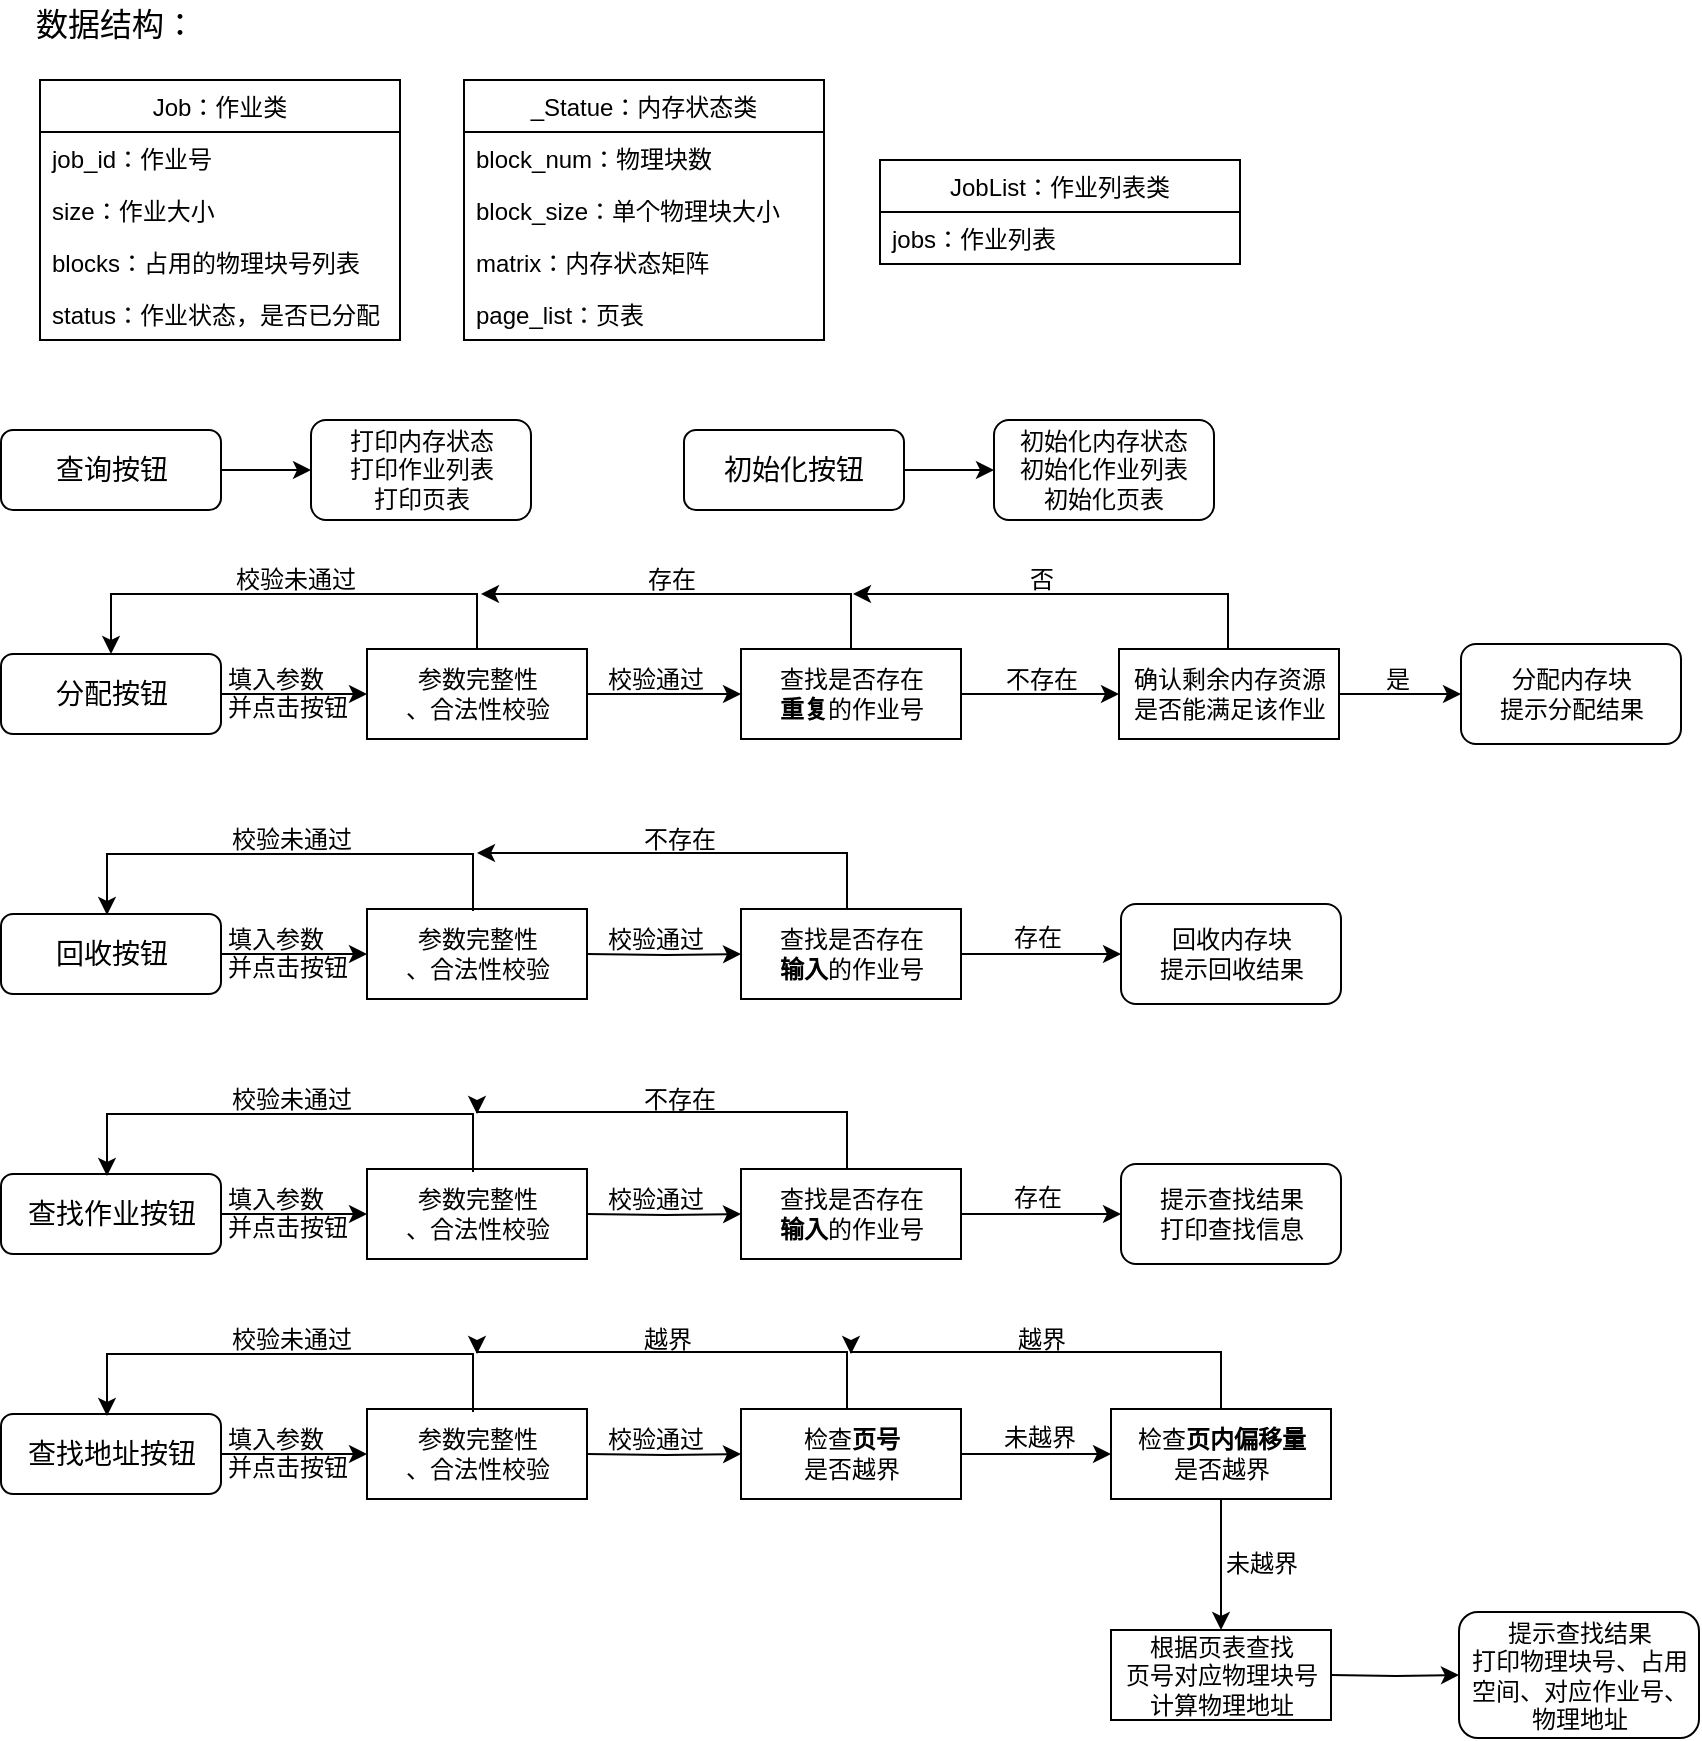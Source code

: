 <mxfile version="12.2.4" pages="1"><diagram id="gm6AOP9mkWYlEqABVuvs" name="Page-1"><mxGraphModel dx="976" dy="536" grid="1" gridSize="10" guides="1" tooltips="1" connect="1" arrows="1" fold="1" page="1" pageScale="1" pageWidth="850" pageHeight="1100" math="0" shadow="0"><root><mxCell id="0"/><mxCell id="1" parent="0"/><mxCell id="2" value="&lt;font style=&quot;font-size: 14px&quot;&gt;分配按钮&lt;/font&gt;" style="rounded=1;whiteSpace=wrap;html=1;" parent="1" vertex="1"><mxGeometry x="0.5" y="367" width="110" height="40" as="geometry"/></mxCell><mxCell id="25" value="" style="edgeStyle=orthogonalEdgeStyle;rounded=0;orthogonalLoop=1;jettySize=auto;html=1;" parent="1" source="5" target="24" edge="1"><mxGeometry relative="1" as="geometry"/></mxCell><mxCell id="5" value="参数完整性&lt;br&gt;、合法性校验" style="rounded=0;whiteSpace=wrap;html=1;" parent="1" vertex="1"><mxGeometry x="183.5" y="364.5" width="110" height="45" as="geometry"/></mxCell><mxCell id="33" value="" style="edgeStyle=orthogonalEdgeStyle;rounded=0;orthogonalLoop=1;jettySize=auto;html=1;" parent="1" source="24" target="32" edge="1"><mxGeometry relative="1" as="geometry"/></mxCell><mxCell id="24" value="查找是否存在&lt;br&gt;&lt;b&gt;重复&lt;/b&gt;的作业号" style="rounded=0;whiteSpace=wrap;html=1;" parent="1" vertex="1"><mxGeometry x="370.5" y="364.5" width="110" height="45" as="geometry"/></mxCell><mxCell id="41" value="" style="edgeStyle=orthogonalEdgeStyle;rounded=0;orthogonalLoop=1;jettySize=auto;html=1;entryX=0;entryY=0.5;entryDx=0;entryDy=0;" parent="1" source="32" target="43" edge="1"><mxGeometry relative="1" as="geometry"><mxPoint x="720.5" y="387" as="targetPoint"/></mxGeometry></mxCell><mxCell id="32" value="确认剩余内存资源&lt;br&gt;是否能满足该作业" style="rounded=0;whiteSpace=wrap;html=1;" parent="1" vertex="1"><mxGeometry x="559.5" y="364.5" width="110" height="45" as="geometry"/></mxCell><mxCell id="7" value="" style="endArrow=classic;html=1;entryX=0;entryY=0.5;entryDx=0;entryDy=0;" parent="1" target="5" edge="1"><mxGeometry width="50" height="50" relative="1" as="geometry"><mxPoint x="110.5" y="387" as="sourcePoint"/><mxPoint x="315.5" y="187" as="targetPoint"/></mxGeometry></mxCell><mxCell id="14" value="填入参数&lt;br&gt;并点击按钮" style="text;html=1;resizable=0;points=[];autosize=1;align=left;verticalAlign=top;spacingTop=-4;" parent="1" vertex="1"><mxGeometry x="111.5" y="370" width="80" height="30" as="geometry"/></mxCell><mxCell id="26" value="校验通过" style="text;html=1;resizable=0;points=[];autosize=1;align=left;verticalAlign=top;spacingTop=-4;" parent="1" vertex="1"><mxGeometry x="302" y="370" width="60" height="20" as="geometry"/></mxCell><mxCell id="27" value="" style="endArrow=classic;html=1;entryX=0.5;entryY=0;entryDx=0;entryDy=0;edgeStyle=orthogonalEdgeStyle;exitX=0.5;exitY=0;exitDx=0;exitDy=0;rounded=0;" parent="1" source="5" target="2" edge="1"><mxGeometry width="50" height="50" relative="1" as="geometry"><mxPoint x="80.5" y="307" as="sourcePoint"/><mxPoint x="50.5" y="617" as="targetPoint"/><Array as="points"><mxPoint x="238.5" y="337"/><mxPoint x="55.5" y="337"/></Array></mxGeometry></mxCell><mxCell id="28" value="校验未通过" style="text;html=1;resizable=0;points=[];autosize=1;align=left;verticalAlign=top;spacingTop=-4;" parent="1" vertex="1"><mxGeometry x="115.5" y="320" width="80" height="20" as="geometry"/></mxCell><mxCell id="30" value="" style="endArrow=classic;html=1;edgeStyle=orthogonalEdgeStyle;rounded=0;exitX=0.5;exitY=0;exitDx=0;exitDy=0;" parent="1" source="24" edge="1"><mxGeometry width="50" height="50" relative="1" as="geometry"><mxPoint x="0.5" y="667" as="sourcePoint"/><mxPoint x="240.5" y="337" as="targetPoint"/><Array as="points"><mxPoint x="425.5" y="337"/></Array></mxGeometry></mxCell><mxCell id="31" value="存在" style="text;html=1;resizable=0;points=[];autosize=1;align=left;verticalAlign=top;spacingTop=-4;" parent="1" vertex="1"><mxGeometry x="322" y="320" width="40" height="20" as="geometry"/></mxCell><mxCell id="34" value="不存在" style="text;html=1;resizable=0;points=[];autosize=1;align=left;verticalAlign=top;spacingTop=-4;" parent="1" vertex="1"><mxGeometry x="500.5" y="370" width="50" height="20" as="geometry"/></mxCell><mxCell id="37" value="" style="endArrow=classic;html=1;edgeStyle=orthogonalEdgeStyle;rounded=0;exitX=0.5;exitY=0;exitDx=0;exitDy=0;" parent="1" edge="1"><mxGeometry width="50" height="50" relative="1" as="geometry"><mxPoint x="614" y="364.5" as="sourcePoint"/><mxPoint x="426.5" y="337" as="targetPoint"/><Array as="points"><mxPoint x="614" y="336.5"/></Array></mxGeometry></mxCell><mxCell id="38" value="否" style="text;html=1;resizable=0;points=[];autosize=1;align=left;verticalAlign=top;spacingTop=-4;" parent="1" vertex="1"><mxGeometry x="512.5" y="320" width="30" height="20" as="geometry"/></mxCell><mxCell id="43" value="&lt;font style=&quot;font-size: 12px&quot;&gt;分配内存块&lt;br&gt;提示分配结果&lt;br&gt;&lt;/font&gt;" style="rounded=1;whiteSpace=wrap;html=1;" parent="1" vertex="1"><mxGeometry x="730.5" y="362" width="110" height="50" as="geometry"/></mxCell><mxCell id="44" value="是" style="text;html=1;resizable=0;points=[];autosize=1;align=left;verticalAlign=top;spacingTop=-4;" parent="1" vertex="1"><mxGeometry x="690.5" y="370" width="30" height="20" as="geometry"/></mxCell><mxCell id="61" value="&lt;font style=&quot;font-size: 14px&quot;&gt;回收按钮&lt;/font&gt;" style="rounded=1;whiteSpace=wrap;html=1;" parent="1" vertex="1"><mxGeometry x="0.5" y="497" width="110" height="40" as="geometry"/></mxCell><mxCell id="62" value="参数完整性&lt;br&gt;、合法性校验" style="rounded=0;whiteSpace=wrap;html=1;" parent="1" vertex="1"><mxGeometry x="183.5" y="494.5" width="110" height="45" as="geometry"/></mxCell><mxCell id="63" value="" style="endArrow=classic;html=1;entryX=0;entryY=0.5;entryDx=0;entryDy=0;" parent="1" target="62" edge="1"><mxGeometry width="50" height="50" relative="1" as="geometry"><mxPoint x="110.5" y="517" as="sourcePoint"/><mxPoint x="315.5" y="317" as="targetPoint"/></mxGeometry></mxCell><mxCell id="64" value="填入参数&lt;br&gt;并点击按钮" style="text;html=1;resizable=0;points=[];autosize=1;align=left;verticalAlign=top;spacingTop=-4;" parent="1" vertex="1"><mxGeometry x="111.5" y="500" width="80" height="30" as="geometry"/></mxCell><mxCell id="65" value="" style="edgeStyle=orthogonalEdgeStyle;rounded=0;orthogonalLoop=1;jettySize=auto;html=1;" parent="1" target="67" edge="1"><mxGeometry relative="1" as="geometry"><mxPoint x="293.5" y="517" as="sourcePoint"/></mxGeometry></mxCell><mxCell id="66" value="" style="edgeStyle=orthogonalEdgeStyle;rounded=0;orthogonalLoop=1;jettySize=auto;html=1;" parent="1" source="67" edge="1"><mxGeometry relative="1" as="geometry"><mxPoint x="560.5" y="517" as="targetPoint"/></mxGeometry></mxCell><mxCell id="67" value="查找是否存在&lt;br&gt;&lt;b&gt;输入&lt;/b&gt;的作业号" style="rounded=0;whiteSpace=wrap;html=1;" parent="1" vertex="1"><mxGeometry x="370.5" y="494.5" width="110" height="45" as="geometry"/></mxCell><mxCell id="68" value="校验通过" style="text;html=1;resizable=0;points=[];autosize=1;align=left;verticalAlign=top;spacingTop=-4;" parent="1" vertex="1"><mxGeometry x="302" y="500" width="60" height="20" as="geometry"/></mxCell><mxCell id="69" value="" style="endArrow=classic;html=1;entryX=0.5;entryY=0;entryDx=0;entryDy=0;edgeStyle=orthogonalEdgeStyle;exitX=0.5;exitY=0;exitDx=0;exitDy=0;rounded=0;" parent="1" edge="1"><mxGeometry width="50" height="50" relative="1" as="geometry"><mxPoint x="236.5" y="495.5" as="sourcePoint"/><mxPoint x="53.5" y="497.5" as="targetPoint"/><Array as="points"><mxPoint x="236.5" y="467"/><mxPoint x="53.5" y="467"/></Array></mxGeometry></mxCell><mxCell id="70" value="校验未通过" style="text;html=1;resizable=0;points=[];autosize=1;align=left;verticalAlign=top;spacingTop=-4;" parent="1" vertex="1"><mxGeometry x="113.5" y="450" width="80" height="20" as="geometry"/></mxCell><mxCell id="71" value="" style="endArrow=classic;html=1;edgeStyle=orthogonalEdgeStyle;rounded=0;exitX=0.5;exitY=0;exitDx=0;exitDy=0;" parent="1" edge="1"><mxGeometry width="50" height="50" relative="1" as="geometry"><mxPoint x="423.5" y="494.5" as="sourcePoint"/><mxPoint x="238.5" y="466.5" as="targetPoint"/><Array as="points"><mxPoint x="423.5" y="466"/></Array></mxGeometry></mxCell><mxCell id="72" value="不存在" style="text;html=1;resizable=0;points=[];autosize=1;align=left;verticalAlign=top;spacingTop=-4;" parent="1" vertex="1"><mxGeometry x="320" y="450" width="50" height="20" as="geometry"/></mxCell><mxCell id="73" value="存在" style="text;html=1;resizable=0;points=[];autosize=1;align=left;verticalAlign=top;spacingTop=-4;" parent="1" vertex="1"><mxGeometry x="504.5" y="499" width="40" height="20" as="geometry"/></mxCell><mxCell id="74" value="&lt;font style=&quot;font-size: 12px&quot;&gt;回收内存块&lt;br&gt;提示回收结果&lt;br&gt;&lt;/font&gt;" style="rounded=1;whiteSpace=wrap;html=1;" parent="1" vertex="1"><mxGeometry x="560.5" y="492" width="110" height="50" as="geometry"/></mxCell><mxCell id="90" value="" style="edgeStyle=orthogonalEdgeStyle;rounded=0;orthogonalLoop=1;jettySize=auto;html=1;entryX=0;entryY=0.5;entryDx=0;entryDy=0;" parent="1" source="75" target="88" edge="1"><mxGeometry relative="1" as="geometry"><mxPoint x="190.5" y="275" as="targetPoint"/></mxGeometry></mxCell><mxCell id="75" value="&lt;font style=&quot;font-size: 14px&quot;&gt;查询按钮&lt;/font&gt;" style="rounded=1;whiteSpace=wrap;html=1;" parent="1" vertex="1"><mxGeometry x="0.5" y="255" width="110" height="40" as="geometry"/></mxCell><mxCell id="88" value="&lt;font style=&quot;font-size: 12px&quot;&gt;打印内存状态&lt;br&gt;打印作业列表&lt;br&gt;打印页表&lt;br&gt;&lt;/font&gt;" style="rounded=1;whiteSpace=wrap;html=1;" parent="1" vertex="1"><mxGeometry x="155.5" y="250" width="110" height="50" as="geometry"/></mxCell><mxCell id="93" value="" style="edgeStyle=orthogonalEdgeStyle;rounded=0;orthogonalLoop=1;jettySize=auto;html=1;entryX=0;entryY=0.5;entryDx=0;entryDy=0;" parent="1" source="94" target="95" edge="1"><mxGeometry relative="1" as="geometry"><mxPoint x="532" y="275" as="targetPoint"/></mxGeometry></mxCell><mxCell id="94" value="&lt;font style=&quot;font-size: 14px&quot;&gt;初始化按钮&lt;/font&gt;" style="rounded=1;whiteSpace=wrap;html=1;" parent="1" vertex="1"><mxGeometry x="342" y="255" width="110" height="40" as="geometry"/></mxCell><mxCell id="95" value="&lt;font style=&quot;font-size: 12px&quot;&gt;初始化内存状态&lt;br&gt;初始化作业列表&lt;br&gt;初始化页表&lt;br&gt;&lt;/font&gt;" style="rounded=1;whiteSpace=wrap;html=1;" parent="1" vertex="1"><mxGeometry x="497" y="250" width="110" height="50" as="geometry"/></mxCell><mxCell id="97" value="&lt;font style=&quot;font-size: 14px&quot;&gt;查找作业按钮&lt;/font&gt;" style="rounded=1;whiteSpace=wrap;html=1;" parent="1" vertex="1"><mxGeometry x="0.5" y="627" width="110" height="40" as="geometry"/></mxCell><mxCell id="98" value="参数完整性&lt;br&gt;、合法性校验" style="rounded=0;whiteSpace=wrap;html=1;" parent="1" vertex="1"><mxGeometry x="183.5" y="624.5" width="110" height="45" as="geometry"/></mxCell><mxCell id="99" value="" style="endArrow=classic;html=1;entryX=0;entryY=0.5;entryDx=0;entryDy=0;" parent="1" target="98" edge="1"><mxGeometry width="50" height="50" relative="1" as="geometry"><mxPoint x="110.5" y="647" as="sourcePoint"/><mxPoint x="315.5" y="447" as="targetPoint"/></mxGeometry></mxCell><mxCell id="100" value="填入参数&lt;br&gt;并点击按钮" style="text;html=1;resizable=0;points=[];autosize=1;align=left;verticalAlign=top;spacingTop=-4;" parent="1" vertex="1"><mxGeometry x="111.5" y="630" width="80" height="30" as="geometry"/></mxCell><mxCell id="101" value="" style="edgeStyle=orthogonalEdgeStyle;rounded=0;orthogonalLoop=1;jettySize=auto;html=1;" parent="1" target="103" edge="1"><mxGeometry relative="1" as="geometry"><mxPoint x="293.5" y="647" as="sourcePoint"/></mxGeometry></mxCell><mxCell id="102" value="" style="edgeStyle=orthogonalEdgeStyle;rounded=0;orthogonalLoop=1;jettySize=auto;html=1;" parent="1" source="103" edge="1"><mxGeometry relative="1" as="geometry"><mxPoint x="560.5" y="647" as="targetPoint"/></mxGeometry></mxCell><mxCell id="103" value="查找是否存在&lt;br&gt;&lt;b&gt;输入&lt;/b&gt;的作业号" style="rounded=0;whiteSpace=wrap;html=1;" parent="1" vertex="1"><mxGeometry x="370.5" y="624.5" width="110" height="45" as="geometry"/></mxCell><mxCell id="104" value="校验通过" style="text;html=1;resizable=0;points=[];autosize=1;align=left;verticalAlign=top;spacingTop=-4;" parent="1" vertex="1"><mxGeometry x="302" y="630" width="60" height="20" as="geometry"/></mxCell><mxCell id="105" value="" style="endArrow=classic;html=1;entryX=0.5;entryY=0;entryDx=0;entryDy=0;edgeStyle=orthogonalEdgeStyle;exitX=0.5;exitY=0;exitDx=0;exitDy=0;rounded=0;" parent="1" edge="1"><mxGeometry width="50" height="50" relative="1" as="geometry"><mxPoint x="236.5" y="626" as="sourcePoint"/><mxPoint x="53.5" y="628" as="targetPoint"/><Array as="points"><mxPoint x="236.5" y="597"/><mxPoint x="53.5" y="597"/></Array></mxGeometry></mxCell><mxCell id="106" value="校验未通过" style="text;html=1;resizable=0;points=[];autosize=1;align=left;verticalAlign=top;spacingTop=-4;" parent="1" vertex="1"><mxGeometry x="113.5" y="580" width="80" height="20" as="geometry"/></mxCell><mxCell id="107" value="" style="endArrow=classic;html=1;edgeStyle=orthogonalEdgeStyle;rounded=0;exitX=0.5;exitY=0;exitDx=0;exitDy=0;" parent="1" edge="1"><mxGeometry width="50" height="50" relative="1" as="geometry"><mxPoint x="423.5" y="625" as="sourcePoint"/><mxPoint x="238.5" y="597" as="targetPoint"/><Array as="points"><mxPoint x="423.5" y="596"/></Array></mxGeometry></mxCell><mxCell id="108" value="不存在" style="text;html=1;resizable=0;points=[];autosize=1;align=left;verticalAlign=top;spacingTop=-4;" parent="1" vertex="1"><mxGeometry x="320" y="580" width="50" height="20" as="geometry"/></mxCell><mxCell id="109" value="存在" style="text;html=1;resizable=0;points=[];autosize=1;align=left;verticalAlign=top;spacingTop=-4;" parent="1" vertex="1"><mxGeometry x="504.5" y="629" width="40" height="20" as="geometry"/></mxCell><mxCell id="110" value="&lt;font style=&quot;font-size: 12px&quot;&gt;提示查找结果&lt;br&gt;打印查找信息&lt;br&gt;&lt;/font&gt;" style="rounded=1;whiteSpace=wrap;html=1;" parent="1" vertex="1"><mxGeometry x="560.5" y="622" width="110" height="50" as="geometry"/></mxCell><mxCell id="111" value="&lt;font style=&quot;font-size: 14px&quot;&gt;查找地址按钮&lt;/font&gt;" style="rounded=1;whiteSpace=wrap;html=1;" parent="1" vertex="1"><mxGeometry x="0.5" y="747" width="110" height="40" as="geometry"/></mxCell><mxCell id="112" value="参数完整性&lt;br&gt;、合法性校验" style="rounded=0;whiteSpace=wrap;html=1;" parent="1" vertex="1"><mxGeometry x="183.5" y="744.5" width="110" height="45" as="geometry"/></mxCell><mxCell id="113" value="" style="endArrow=classic;html=1;entryX=0;entryY=0.5;entryDx=0;entryDy=0;" parent="1" target="112" edge="1"><mxGeometry width="50" height="50" relative="1" as="geometry"><mxPoint x="110.5" y="767" as="sourcePoint"/><mxPoint x="315.5" y="567" as="targetPoint"/></mxGeometry></mxCell><mxCell id="114" value="填入参数&lt;br&gt;并点击按钮" style="text;html=1;resizable=0;points=[];autosize=1;align=left;verticalAlign=top;spacingTop=-4;" parent="1" vertex="1"><mxGeometry x="111.5" y="750" width="80" height="30" as="geometry"/></mxCell><mxCell id="115" value="" style="edgeStyle=orthogonalEdgeStyle;rounded=0;orthogonalLoop=1;jettySize=auto;html=1;" parent="1" target="117" edge="1"><mxGeometry relative="1" as="geometry"><mxPoint x="293.5" y="767" as="sourcePoint"/></mxGeometry></mxCell><mxCell id="116" value="" style="edgeStyle=orthogonalEdgeStyle;rounded=0;orthogonalLoop=1;jettySize=auto;html=1;entryX=0;entryY=0.5;entryDx=0;entryDy=0;" parent="1" source="117" target="129" edge="1"><mxGeometry relative="1" as="geometry"><mxPoint x="560.5" y="767" as="targetPoint"/></mxGeometry></mxCell><mxCell id="117" value="检查&lt;b&gt;页号&lt;br&gt;&lt;/b&gt;是否越界" style="rounded=0;whiteSpace=wrap;html=1;" parent="1" vertex="1"><mxGeometry x="370.5" y="744.5" width="110" height="45" as="geometry"/></mxCell><mxCell id="118" value="校验通过" style="text;html=1;resizable=0;points=[];autosize=1;align=left;verticalAlign=top;spacingTop=-4;" parent="1" vertex="1"><mxGeometry x="302" y="750" width="60" height="20" as="geometry"/></mxCell><mxCell id="119" value="" style="endArrow=classic;html=1;entryX=0.5;entryY=0;entryDx=0;entryDy=0;edgeStyle=orthogonalEdgeStyle;exitX=0.5;exitY=0;exitDx=0;exitDy=0;rounded=0;" parent="1" edge="1"><mxGeometry width="50" height="50" relative="1" as="geometry"><mxPoint x="236.5" y="746" as="sourcePoint"/><mxPoint x="53.5" y="748" as="targetPoint"/><Array as="points"><mxPoint x="236.5" y="717"/><mxPoint x="53.5" y="717"/></Array></mxGeometry></mxCell><mxCell id="120" value="校验未通过" style="text;html=1;resizable=0;points=[];autosize=1;align=left;verticalAlign=top;spacingTop=-4;" parent="1" vertex="1"><mxGeometry x="113.5" y="700" width="80" height="20" as="geometry"/></mxCell><mxCell id="123" value="未越界" style="text;html=1;resizable=0;points=[];autosize=1;align=left;verticalAlign=top;spacingTop=-4;" parent="1" vertex="1"><mxGeometry x="499.5" y="749" width="50" height="20" as="geometry"/></mxCell><mxCell id="125" value="" style="endArrow=classic;html=1;edgeStyle=orthogonalEdgeStyle;rounded=0;exitX=0.5;exitY=0;exitDx=0;exitDy=0;" parent="1" edge="1"><mxGeometry width="50" height="50" relative="1" as="geometry"><mxPoint x="423.5" y="745" as="sourcePoint"/><mxPoint x="238.5" y="717" as="targetPoint"/><Array as="points"><mxPoint x="423.5" y="716"/></Array></mxGeometry></mxCell><mxCell id="126" value="越界" style="text;html=1;resizable=0;points=[];autosize=1;align=left;verticalAlign=top;spacingTop=-4;" parent="1" vertex="1"><mxGeometry x="320" y="700" width="40" height="20" as="geometry"/></mxCell><mxCell id="129" value="检查&lt;b&gt;页内偏移量&lt;/b&gt;&lt;br&gt;是否越界" style="rounded=0;whiteSpace=wrap;html=1;" parent="1" vertex="1"><mxGeometry x="555.5" y="744.5" width="110" height="45" as="geometry"/></mxCell><mxCell id="130" value="" style="endArrow=classic;html=1;edgeStyle=orthogonalEdgeStyle;rounded=0;exitX=0.5;exitY=0;exitDx=0;exitDy=0;" parent="1" edge="1"><mxGeometry width="50" height="50" relative="1" as="geometry"><mxPoint x="610.5" y="745" as="sourcePoint"/><mxPoint x="425.5" y="717" as="targetPoint"/><Array as="points"><mxPoint x="610.5" y="716"/></Array></mxGeometry></mxCell><mxCell id="131" value="越界" style="text;html=1;resizable=0;points=[];autosize=1;align=left;verticalAlign=top;spacingTop=-4;" parent="1" vertex="1"><mxGeometry x="507" y="700" width="40" height="20" as="geometry"/></mxCell><mxCell id="132" value="" style="edgeStyle=orthogonalEdgeStyle;rounded=0;orthogonalLoop=1;jettySize=auto;html=1;entryX=0.5;entryY=0;entryDx=0;entryDy=0;exitX=0.5;exitY=1;exitDx=0;exitDy=0;" parent="1" source="129" target="134" edge="1"><mxGeometry relative="1" as="geometry"><mxPoint x="745.5" y="764.5" as="targetPoint"/><mxPoint x="665.5" y="764.5" as="sourcePoint"/></mxGeometry></mxCell><mxCell id="133" value="未越界" style="text;html=1;resizable=0;points=[];autosize=1;align=left;verticalAlign=top;spacingTop=-4;" parent="1" vertex="1"><mxGeometry x="610.5" y="812" width="50" height="20" as="geometry"/></mxCell><mxCell id="134" value="根据页表查找&lt;br&gt;页号对应物理块号&lt;br&gt;计算物理地址" style="rounded=0;whiteSpace=wrap;html=1;" parent="1" vertex="1"><mxGeometry x="555.5" y="855" width="110" height="45" as="geometry"/></mxCell><mxCell id="135" value="" style="edgeStyle=orthogonalEdgeStyle;rounded=0;orthogonalLoop=1;jettySize=auto;html=1;entryX=0;entryY=0.5;entryDx=0;entryDy=0;" parent="1" target="137" edge="1"><mxGeometry relative="1" as="geometry"><mxPoint x="725.5" y="785" as="targetPoint"/><mxPoint x="665.5" y="877.5" as="sourcePoint"/></mxGeometry></mxCell><mxCell id="137" value="&lt;font style=&quot;font-size: 12px&quot;&gt;提示查找结果&lt;br&gt;打印物理块号、占用空间、对应作业号、物理地址&lt;br&gt;&lt;/font&gt;" style="rounded=1;whiteSpace=wrap;html=1;" parent="1" vertex="1"><mxGeometry x="729.5" y="846" width="120" height="63" as="geometry"/></mxCell><mxCell id="138" value="Job：作业类" style="swimlane;fontStyle=0;childLayout=stackLayout;horizontal=1;startSize=26;fillColor=none;horizontalStack=0;resizeParent=1;resizeParentMax=0;resizeLast=0;collapsible=1;marginBottom=0;" parent="1" vertex="1"><mxGeometry x="20" y="80" width="180" height="130" as="geometry"/></mxCell><mxCell id="139" value="job_id：作业号" style="text;strokeColor=none;fillColor=none;align=left;verticalAlign=top;spacingLeft=4;spacingRight=4;overflow=hidden;rotatable=0;points=[[0,0.5],[1,0.5]];portConstraint=eastwest;" parent="138" vertex="1"><mxGeometry y="26" width="180" height="26" as="geometry"/></mxCell><mxCell id="140" value="size：作业大小" style="text;strokeColor=none;fillColor=none;align=left;verticalAlign=top;spacingLeft=4;spacingRight=4;overflow=hidden;rotatable=0;points=[[0,0.5],[1,0.5]];portConstraint=eastwest;" parent="138" vertex="1"><mxGeometry y="52" width="180" height="26" as="geometry"/></mxCell><mxCell id="141" value="blocks：占用的物理块号列表" style="text;strokeColor=none;fillColor=none;align=left;verticalAlign=top;spacingLeft=4;spacingRight=4;overflow=hidden;rotatable=0;points=[[0,0.5],[1,0.5]];portConstraint=eastwest;" parent="138" vertex="1"><mxGeometry y="78" width="180" height="26" as="geometry"/></mxCell><mxCell id="143" value="status：作业状态，是否已分配" style="text;strokeColor=none;fillColor=none;align=left;verticalAlign=top;spacingLeft=4;spacingRight=4;overflow=hidden;rotatable=0;points=[[0,0.5],[1,0.5]];portConstraint=eastwest;" parent="138" vertex="1"><mxGeometry y="104" width="180" height="26" as="geometry"/></mxCell><mxCell id="142" value="&lt;font style=&quot;font-size: 16px&quot;&gt;数据结构：&lt;/font&gt;" style="text;html=1;resizable=0;points=[];autosize=1;align=left;verticalAlign=top;spacingTop=-4;" parent="1" vertex="1"><mxGeometry x="15.5" y="40" width="100" height="20" as="geometry"/></mxCell><mxCell id="144" value="_Statue：内存状态类" style="swimlane;fontStyle=0;childLayout=stackLayout;horizontal=1;startSize=26;fillColor=none;horizontalStack=0;resizeParent=1;resizeParentMax=0;resizeLast=0;collapsible=1;marginBottom=0;" parent="1" vertex="1"><mxGeometry x="232" y="80" width="180" height="130" as="geometry"/></mxCell><mxCell id="145" value="block_num：物理块数" style="text;strokeColor=none;fillColor=none;align=left;verticalAlign=top;spacingLeft=4;spacingRight=4;overflow=hidden;rotatable=0;points=[[0,0.5],[1,0.5]];portConstraint=eastwest;" parent="144" vertex="1"><mxGeometry y="26" width="180" height="26" as="geometry"/></mxCell><mxCell id="146" value="block_size：单个物理块大小" style="text;strokeColor=none;fillColor=none;align=left;verticalAlign=top;spacingLeft=4;spacingRight=4;overflow=hidden;rotatable=0;points=[[0,0.5],[1,0.5]];portConstraint=eastwest;" parent="144" vertex="1"><mxGeometry y="52" width="180" height="26" as="geometry"/></mxCell><mxCell id="147" value="matrix：内存状态矩阵" style="text;strokeColor=none;fillColor=none;align=left;verticalAlign=top;spacingLeft=4;spacingRight=4;overflow=hidden;rotatable=0;points=[[0,0.5],[1,0.5]];portConstraint=eastwest;" parent="144" vertex="1"><mxGeometry y="78" width="180" height="26" as="geometry"/></mxCell><mxCell id="148" value="page_list：页表" style="text;strokeColor=none;fillColor=none;align=left;verticalAlign=top;spacingLeft=4;spacingRight=4;overflow=hidden;rotatable=0;points=[[0,0.5],[1,0.5]];portConstraint=eastwest;" parent="144" vertex="1"><mxGeometry y="104" width="180" height="26" as="geometry"/></mxCell><mxCell id="149" value="JobList：作业列表类" style="swimlane;fontStyle=0;childLayout=stackLayout;horizontal=1;startSize=26;fillColor=none;horizontalStack=0;resizeParent=1;resizeParentMax=0;resizeLast=0;collapsible=1;marginBottom=0;" parent="1" vertex="1"><mxGeometry x="440" y="120" width="180" height="52" as="geometry"/></mxCell><mxCell id="150" value="jobs：作业列表" style="text;strokeColor=none;fillColor=none;align=left;verticalAlign=top;spacingLeft=4;spacingRight=4;overflow=hidden;rotatable=0;points=[[0,0.5],[1,0.5]];portConstraint=eastwest;" parent="149" vertex="1"><mxGeometry y="26" width="180" height="26" as="geometry"/></mxCell></root></mxGraphModel></diagram></mxfile>